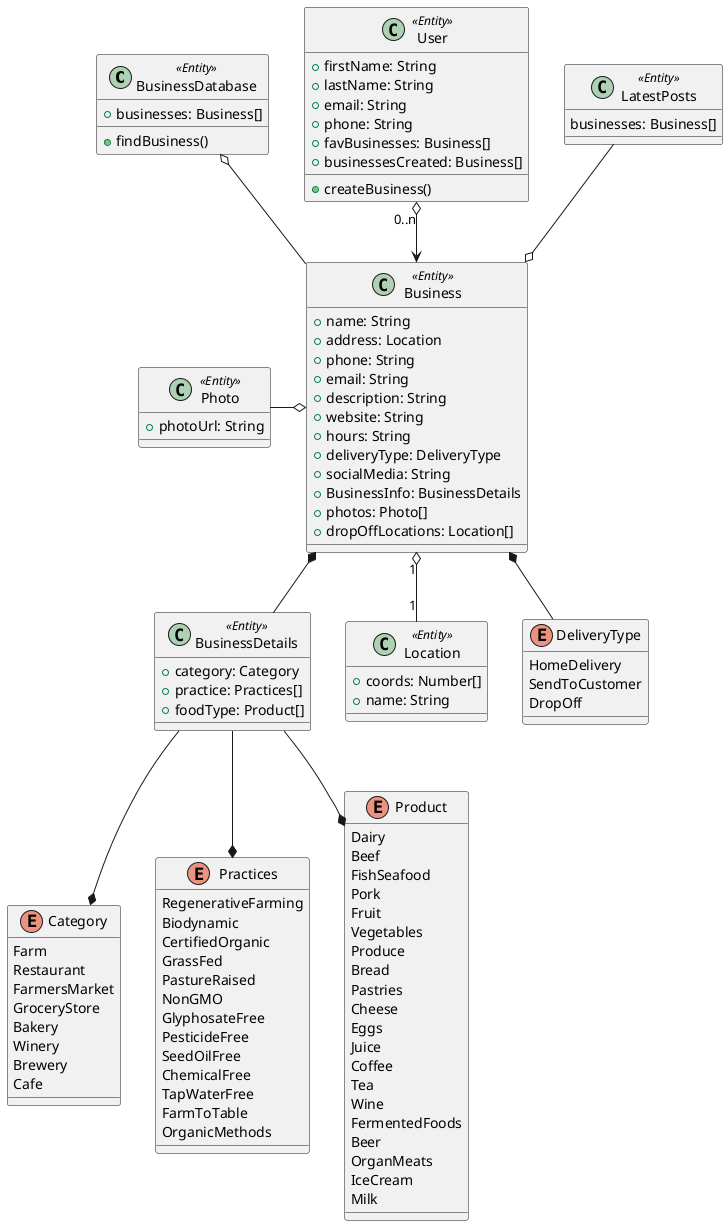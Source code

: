 @startuml Diagram
class BusinessDatabase<<Entity>> {
    + businesses: Business[]
    + findBusiness()
}


class User <<Entity>> {
  + firstName: String
  + lastName: String
  + email: String
  + phone: String
  + favBusinesses: Business[]
  + businessesCreated: Business[]
  + createBusiness()
}



class Business<<Entity>>{
  + name: String
  + address: Location
  + phone: String
  + email: String
  + description: String
  + website: String
  + hours: String
  + deliveryType: DeliveryType
  + socialMedia: String
  + BusinessInfo: BusinessDetails
  + photos: Photo[]
  + dropOffLocations: Location[]
}

class LatestPosts<<Entity>>{
  businesses: Business[]
}

class Photo<<Entity>>{
  + photoUrl: String
}

class BusinessDetails<<Entity>> {
  + category: Category
  + practice: Practices[]
  + foodType: Product[]
}

class Location<<Entity>> {
  + coords: Number[]
  + name: String
}

enum DeliveryType{
    HomeDelivery
    SendToCustomer
    DropOff
}



enum Category {
  Farm
  Restaurant
  FarmersMarket
  GroceryStore
  Bakery
  Winery
  Brewery
  Cafe
}

enum Practices {
  RegenerativeFarming
  Biodynamic
  CertifiedOrganic
  GrassFed
  PastureRaised
  NonGMO
  GlyphosateFree
  PesticideFree
  SeedOilFree
  ChemicalFree
  TapWaterFree
  FarmToTable
  OrganicMethods
}

enum Product {
  Dairy
  Beef
  FishSeafood
  Pork
  Fruit
  Vegetables
  Produce
  Bread
  Pastries
  Cheese
  Eggs
  Juice
  Coffee
  Tea
  Wine
  FermentedFoods
  Beer
  OrganMeats
  IceCream
  Milk
}

BusinessDatabase o-- Business

BusinessDetails -down-* Category
BusinessDetails -down-* Product
BusinessDetails --* Practices

Business *-- BusinessDetails

Business *-- DeliveryType

Business o-left- Photo

User "0..n" o-->  Business

Business "1" o-- "1" Location

LatestPosts --o Business

@enduml